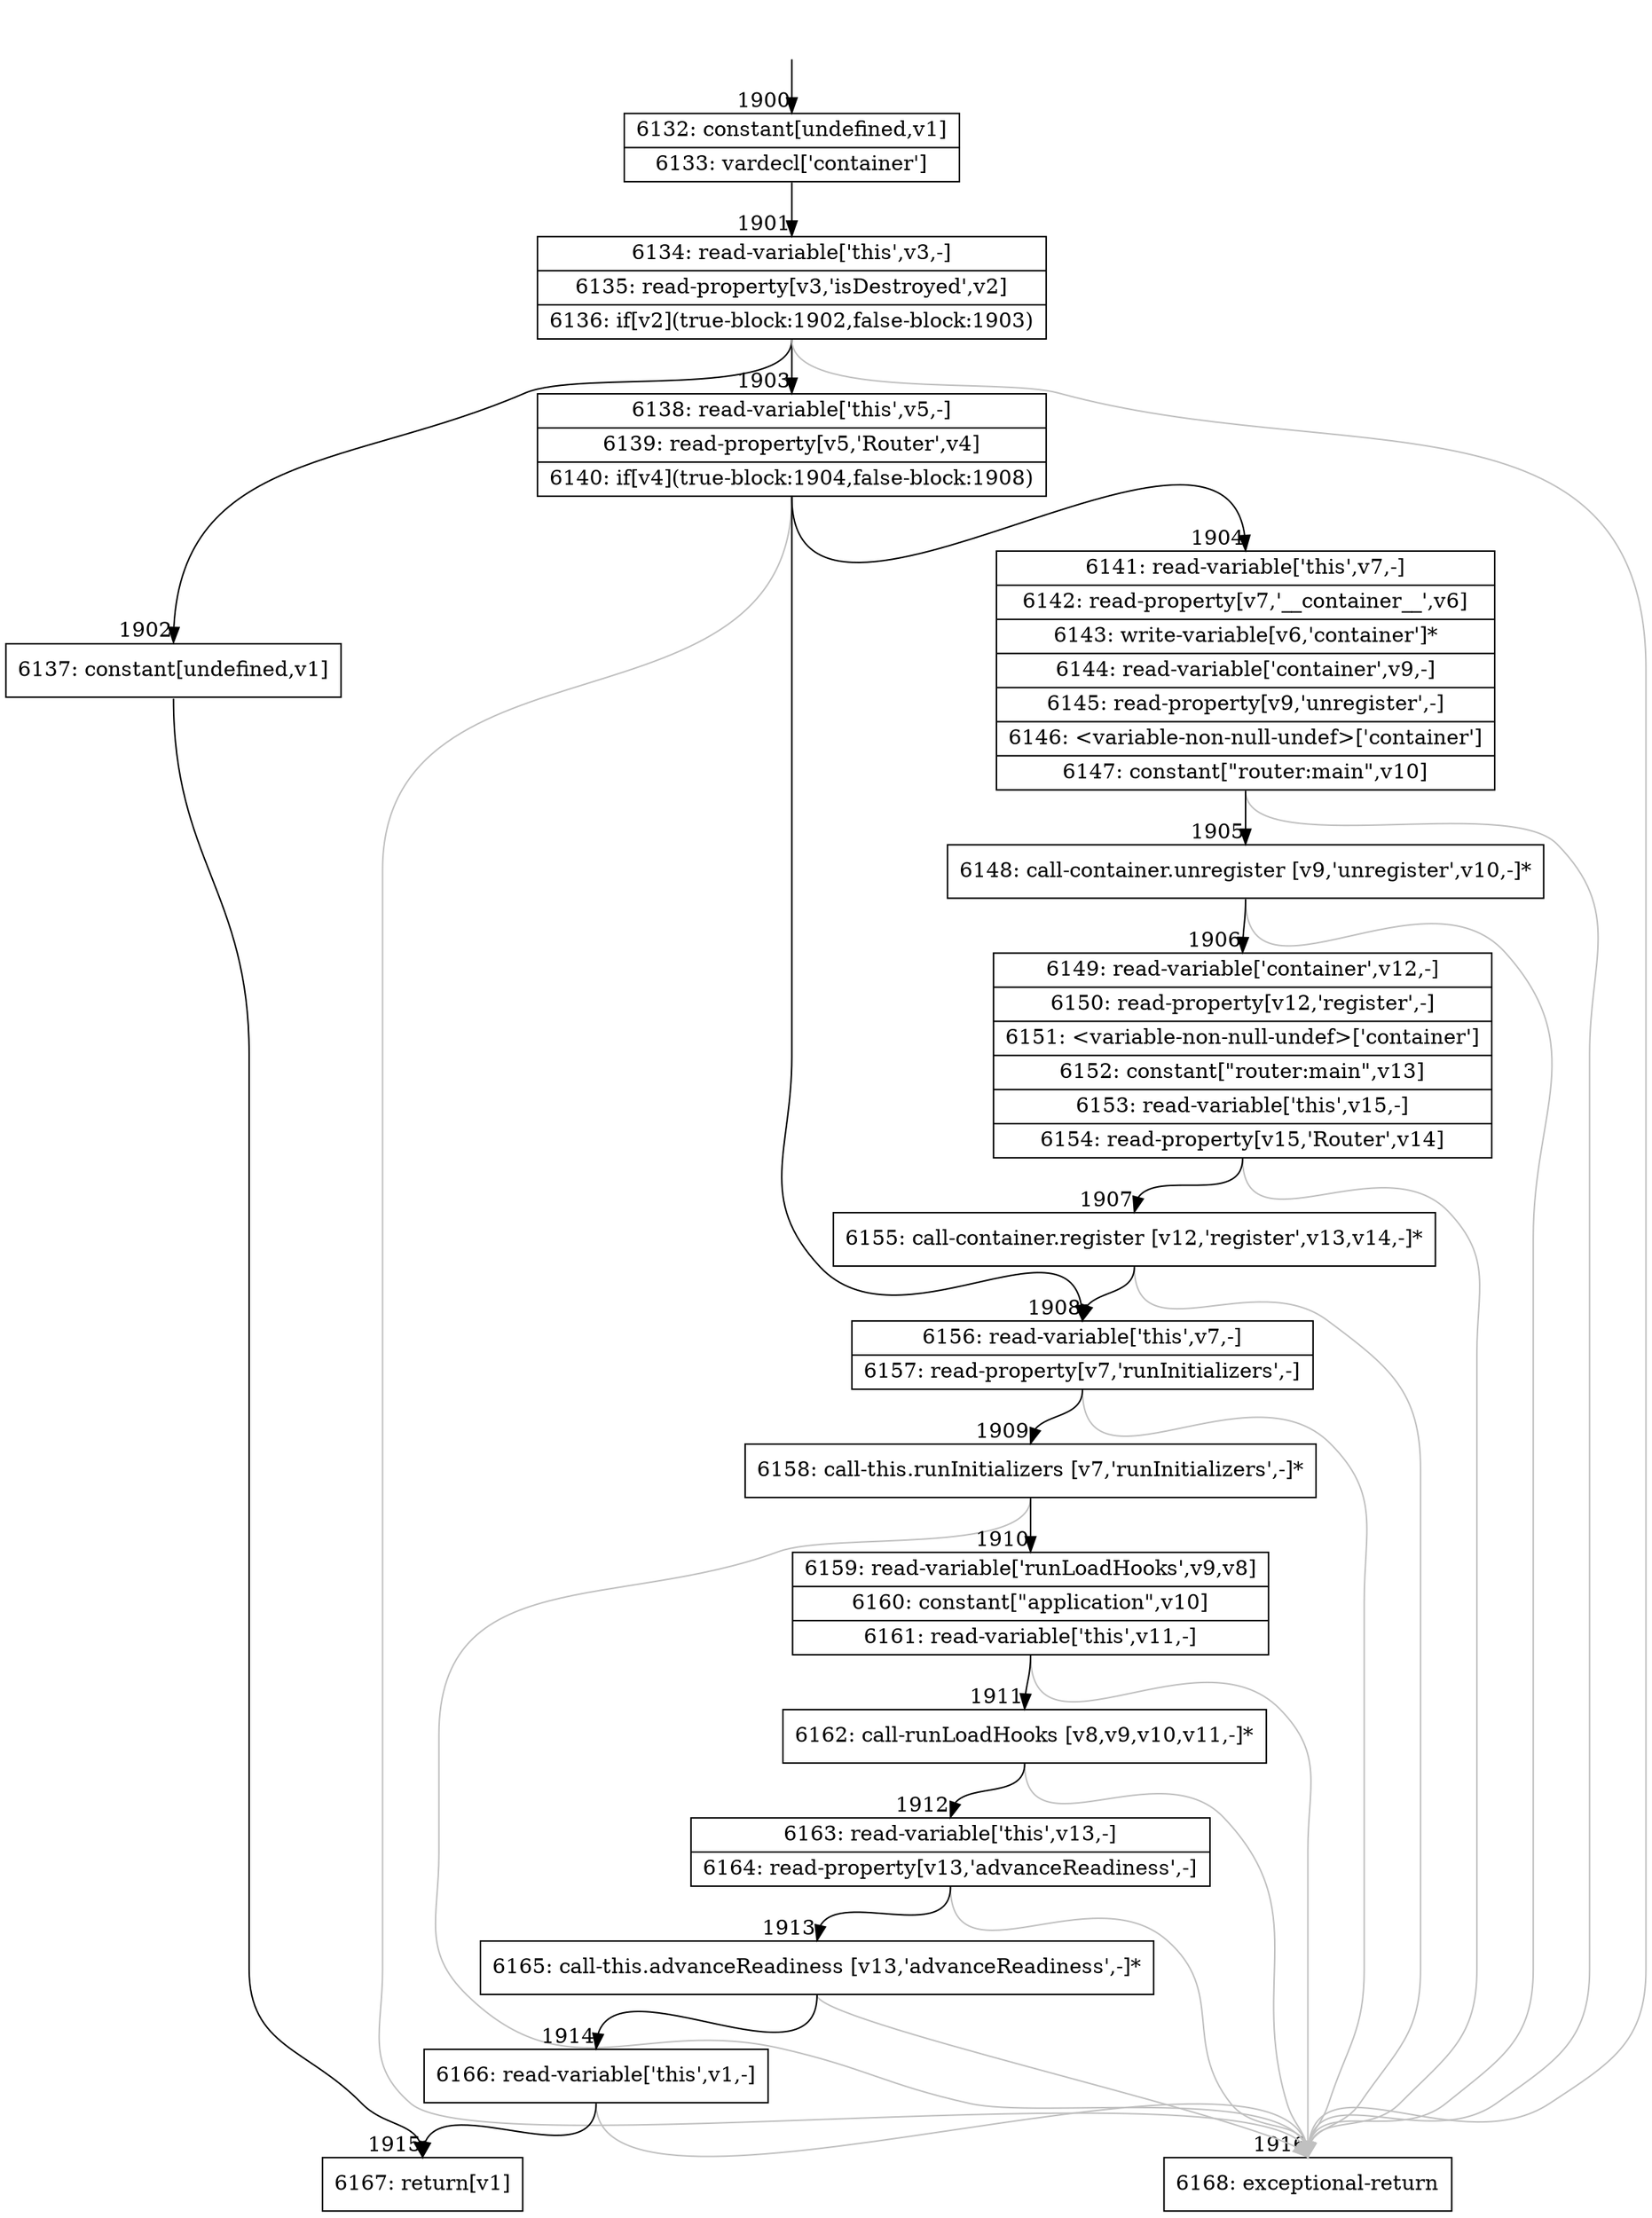 digraph {
rankdir="TD"
BB_entry146[shape=none,label=""];
BB_entry146 -> BB1900 [tailport=s, headport=n, headlabel="    1900"]
BB1900 [shape=record label="{6132: constant[undefined,v1]|6133: vardecl['container']}" ] 
BB1900 -> BB1901 [tailport=s, headport=n, headlabel="      1901"]
BB1901 [shape=record label="{6134: read-variable['this',v3,-]|6135: read-property[v3,'isDestroyed',v2]|6136: if[v2](true-block:1902,false-block:1903)}" ] 
BB1901 -> BB1902 [tailport=s, headport=n, headlabel="      1902"]
BB1901 -> BB1903 [tailport=s, headport=n, headlabel="      1903"]
BB1901 -> BB1916 [tailport=s, headport=n, color=gray, headlabel="      1916"]
BB1902 [shape=record label="{6137: constant[undefined,v1]}" ] 
BB1902 -> BB1915 [tailport=s, headport=n, headlabel="      1915"]
BB1903 [shape=record label="{6138: read-variable['this',v5,-]|6139: read-property[v5,'Router',v4]|6140: if[v4](true-block:1904,false-block:1908)}" ] 
BB1903 -> BB1904 [tailport=s, headport=n, headlabel="      1904"]
BB1903 -> BB1908 [tailport=s, headport=n, headlabel="      1908"]
BB1903 -> BB1916 [tailport=s, headport=n, color=gray]
BB1904 [shape=record label="{6141: read-variable['this',v7,-]|6142: read-property[v7,'__container__',v6]|6143: write-variable[v6,'container']*|6144: read-variable['container',v9,-]|6145: read-property[v9,'unregister',-]|6146: \<variable-non-null-undef\>['container']|6147: constant[\"router:main\",v10]}" ] 
BB1904 -> BB1905 [tailport=s, headport=n, headlabel="      1905"]
BB1904 -> BB1916 [tailport=s, headport=n, color=gray]
BB1905 [shape=record label="{6148: call-container.unregister [v9,'unregister',v10,-]*}" ] 
BB1905 -> BB1906 [tailport=s, headport=n, headlabel="      1906"]
BB1905 -> BB1916 [tailport=s, headport=n, color=gray]
BB1906 [shape=record label="{6149: read-variable['container',v12,-]|6150: read-property[v12,'register',-]|6151: \<variable-non-null-undef\>['container']|6152: constant[\"router:main\",v13]|6153: read-variable['this',v15,-]|6154: read-property[v15,'Router',v14]}" ] 
BB1906 -> BB1907 [tailport=s, headport=n, headlabel="      1907"]
BB1906 -> BB1916 [tailport=s, headport=n, color=gray]
BB1907 [shape=record label="{6155: call-container.register [v12,'register',v13,v14,-]*}" ] 
BB1907 -> BB1908 [tailport=s, headport=n]
BB1907 -> BB1916 [tailport=s, headport=n, color=gray]
BB1908 [shape=record label="{6156: read-variable['this',v7,-]|6157: read-property[v7,'runInitializers',-]}" ] 
BB1908 -> BB1909 [tailport=s, headport=n, headlabel="      1909"]
BB1908 -> BB1916 [tailport=s, headport=n, color=gray]
BB1909 [shape=record label="{6158: call-this.runInitializers [v7,'runInitializers',-]*}" ] 
BB1909 -> BB1910 [tailport=s, headport=n, headlabel="      1910"]
BB1909 -> BB1916 [tailport=s, headport=n, color=gray]
BB1910 [shape=record label="{6159: read-variable['runLoadHooks',v9,v8]|6160: constant[\"application\",v10]|6161: read-variable['this',v11,-]}" ] 
BB1910 -> BB1911 [tailport=s, headport=n, headlabel="      1911"]
BB1910 -> BB1916 [tailport=s, headport=n, color=gray]
BB1911 [shape=record label="{6162: call-runLoadHooks [v8,v9,v10,v11,-]*}" ] 
BB1911 -> BB1912 [tailport=s, headport=n, headlabel="      1912"]
BB1911 -> BB1916 [tailport=s, headport=n, color=gray]
BB1912 [shape=record label="{6163: read-variable['this',v13,-]|6164: read-property[v13,'advanceReadiness',-]}" ] 
BB1912 -> BB1913 [tailport=s, headport=n, headlabel="      1913"]
BB1912 -> BB1916 [tailport=s, headport=n, color=gray]
BB1913 [shape=record label="{6165: call-this.advanceReadiness [v13,'advanceReadiness',-]*}" ] 
BB1913 -> BB1914 [tailport=s, headport=n, headlabel="      1914"]
BB1913 -> BB1916 [tailport=s, headport=n, color=gray]
BB1914 [shape=record label="{6166: read-variable['this',v1,-]}" ] 
BB1914 -> BB1915 [tailport=s, headport=n]
BB1914 -> BB1916 [tailport=s, headport=n, color=gray]
BB1915 [shape=record label="{6167: return[v1]}" ] 
BB1916 [shape=record label="{6168: exceptional-return}" ] 
//#$~ 3002
}
